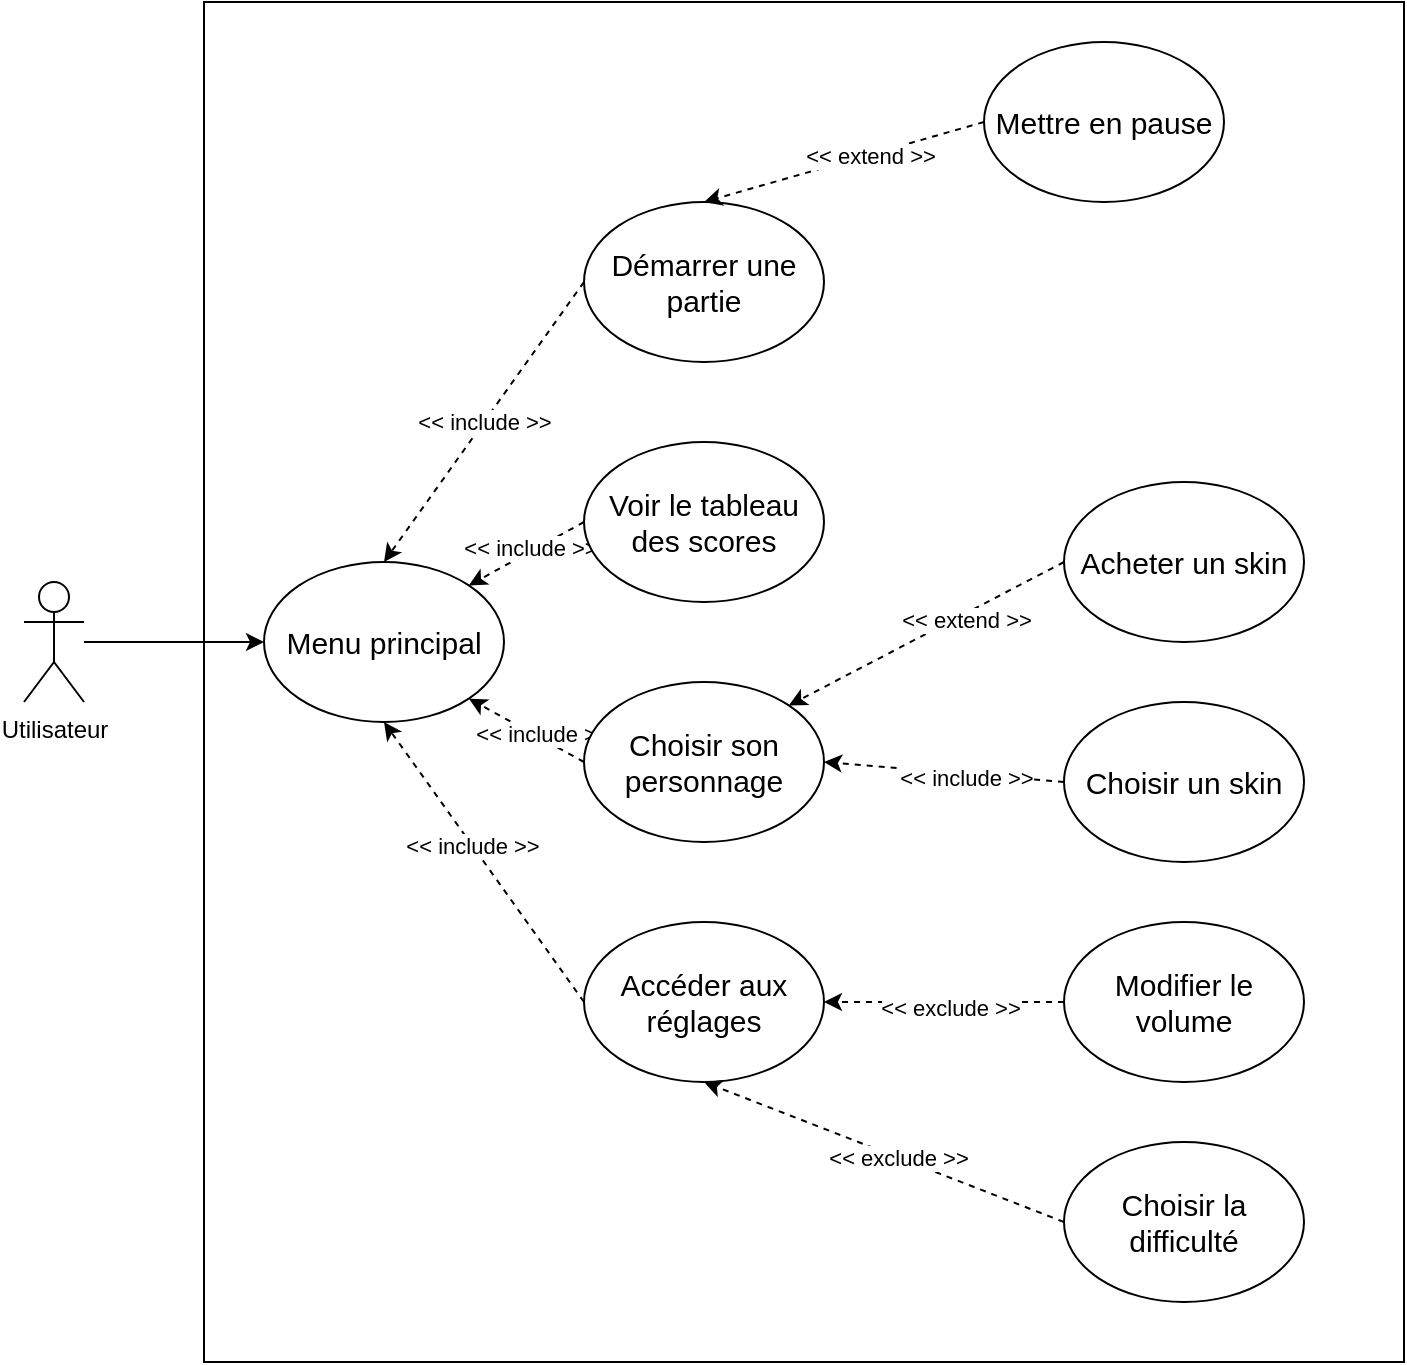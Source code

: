 <mxfile version="22.1.2" type="device">
  <diagram name="Crossy Road Activity Diagram" id="mzTvzYQNDdbLBxiP-pPE">
    <mxGraphModel dx="1886" dy="606" grid="1" gridSize="10" guides="1" tooltips="1" connect="1" arrows="1" fold="1" page="1" pageScale="1" pageWidth="850" pageHeight="1100" math="0" shadow="0">
      <root>
        <mxCell id="0" />
        <mxCell id="1" parent="0" />
        <mxCell id="VAIVp-r6BgcPC4kNFU6i-26" value="" style="rounded=0;whiteSpace=wrap;html=1;fillColor=none;" parent="1" vertex="1">
          <mxGeometry x="-670" y="120" width="600" height="680" as="geometry" />
        </mxCell>
        <mxCell id="SOC8IXd18K2EN3CSP1b0-9" style="edgeStyle=orthogonalEdgeStyle;rounded=0;orthogonalLoop=1;jettySize=auto;html=1;exitX=0;exitY=0.5;exitDx=0;exitDy=0;entryX=0;entryY=0.5;entryDx=0;entryDy=0;" parent="1" edge="1">
          <mxGeometry relative="1" as="geometry">
            <mxPoint x="-490.0" y="225" as="targetPoint" />
            <Array as="points">
              <mxPoint x="-560" y="330" />
              <mxPoint x="-560" y="225" />
            </Array>
          </mxGeometry>
        </mxCell>
        <mxCell id="VAIVp-r6BgcPC4kNFU6i-24" value="" style="edgeStyle=orthogonalEdgeStyle;rounded=0;orthogonalLoop=1;jettySize=auto;html=1;" parent="1" source="fGM9hHxwiCl-OO4MZ3ix-4" target="VAIVp-r6BgcPC4kNFU6i-3" edge="1">
          <mxGeometry relative="1" as="geometry" />
        </mxCell>
        <mxCell id="fGM9hHxwiCl-OO4MZ3ix-4" value="Utilisateur" style="shape=umlActor;verticalLabelPosition=bottom;verticalAlign=top;html=1;outlineConnect=0;" parent="1" vertex="1">
          <mxGeometry x="-760" y="410" width="30" height="60" as="geometry" />
        </mxCell>
        <mxCell id="VAIVp-r6BgcPC4kNFU6i-3" value="Menu principal" style="ellipse;whiteSpace=wrap;html=1;fontSize=15;" parent="1" vertex="1">
          <mxGeometry x="-640" y="400" width="120" height="80" as="geometry" />
        </mxCell>
        <mxCell id="VAIVp-r6BgcPC4kNFU6i-20" style="orthogonalLoop=1;jettySize=auto;html=1;exitX=0;exitY=0.5;exitDx=0;exitDy=0;entryX=0.5;entryY=0;entryDx=0;entryDy=0;dashed=1;" parent="1" source="VAIVp-r6BgcPC4kNFU6i-4" target="VAIVp-r6BgcPC4kNFU6i-3" edge="1">
          <mxGeometry relative="1" as="geometry" />
        </mxCell>
        <mxCell id="1rQK8Wfb0jdjWVFYw0f--6" value="&amp;lt;&amp;lt; include &amp;gt;&amp;gt;" style="edgeLabel;html=1;align=center;verticalAlign=middle;resizable=0;points=[];" parent="VAIVp-r6BgcPC4kNFU6i-20" vertex="1" connectable="0">
          <mxGeometry x="-0.002" relative="1" as="geometry">
            <mxPoint as="offset" />
          </mxGeometry>
        </mxCell>
        <mxCell id="VAIVp-r6BgcPC4kNFU6i-4" value="Démarrer une partie" style="ellipse;whiteSpace=wrap;html=1;fontSize=15;" parent="1" vertex="1">
          <mxGeometry x="-480" y="220" width="120" height="80" as="geometry" />
        </mxCell>
        <mxCell id="VAIVp-r6BgcPC4kNFU6i-23" style="orthogonalLoop=1;jettySize=auto;html=1;exitX=0;exitY=0.5;exitDx=0;exitDy=0;entryX=1;entryY=0;entryDx=0;entryDy=0;rounded=1;dashed=1;" parent="1" source="VAIVp-r6BgcPC4kNFU6i-5" target="VAIVp-r6BgcPC4kNFU6i-3" edge="1">
          <mxGeometry relative="1" as="geometry" />
        </mxCell>
        <mxCell id="1rQK8Wfb0jdjWVFYw0f--7" value="&amp;lt;&amp;lt; include &amp;gt;&amp;gt;" style="edgeLabel;html=1;align=center;verticalAlign=middle;resizable=0;points=[];" parent="VAIVp-r6BgcPC4kNFU6i-23" vertex="1" connectable="0">
          <mxGeometry x="-0.09" y="-2" relative="1" as="geometry">
            <mxPoint as="offset" />
          </mxGeometry>
        </mxCell>
        <mxCell id="VAIVp-r6BgcPC4kNFU6i-5" value="Voir le tableau des scores" style="ellipse;whiteSpace=wrap;html=1;fontSize=15;" parent="1" vertex="1">
          <mxGeometry x="-480" y="340" width="120" height="80" as="geometry" />
        </mxCell>
        <mxCell id="VAIVp-r6BgcPC4kNFU6i-22" style="orthogonalLoop=1;jettySize=auto;html=1;exitX=0;exitY=0.5;exitDx=0;exitDy=0;entryX=1;entryY=1;entryDx=0;entryDy=0;rounded=1;dashed=1;" parent="1" source="VAIVp-r6BgcPC4kNFU6i-6" target="VAIVp-r6BgcPC4kNFU6i-3" edge="1">
          <mxGeometry relative="1" as="geometry" />
        </mxCell>
        <mxCell id="1rQK8Wfb0jdjWVFYw0f--8" value="&amp;lt;&amp;lt; include &amp;gt;&amp;gt;" style="edgeLabel;html=1;align=center;verticalAlign=middle;resizable=0;points=[];" parent="VAIVp-r6BgcPC4kNFU6i-22" vertex="1" connectable="0">
          <mxGeometry x="-0.238" y="-2" relative="1" as="geometry">
            <mxPoint as="offset" />
          </mxGeometry>
        </mxCell>
        <mxCell id="VAIVp-r6BgcPC4kNFU6i-6" value="Choisir son personnage" style="ellipse;whiteSpace=wrap;html=1;fontSize=15;" parent="1" vertex="1">
          <mxGeometry x="-480" y="460" width="120" height="80" as="geometry" />
        </mxCell>
        <mxCell id="VAIVp-r6BgcPC4kNFU6i-21" style="orthogonalLoop=1;jettySize=auto;html=1;exitX=0;exitY=0.5;exitDx=0;exitDy=0;entryX=0.5;entryY=1;entryDx=0;entryDy=0;rounded=1;dashed=1;" parent="1" source="VAIVp-r6BgcPC4kNFU6i-7" target="VAIVp-r6BgcPC4kNFU6i-3" edge="1">
          <mxGeometry relative="1" as="geometry" />
        </mxCell>
        <mxCell id="1rQK8Wfb0jdjWVFYw0f--9" value="&amp;lt;&amp;lt; include &amp;gt;&amp;gt;" style="edgeLabel;html=1;align=center;verticalAlign=middle;resizable=0;points=[];" parent="VAIVp-r6BgcPC4kNFU6i-21" vertex="1" connectable="0">
          <mxGeometry x="0.121" relative="1" as="geometry">
            <mxPoint as="offset" />
          </mxGeometry>
        </mxCell>
        <mxCell id="VAIVp-r6BgcPC4kNFU6i-7" value="Accéder aux réglages" style="ellipse;whiteSpace=wrap;html=1;fontSize=15;" parent="1" vertex="1">
          <mxGeometry x="-480" y="580" width="120" height="80" as="geometry" />
        </mxCell>
        <mxCell id="VAIVp-r6BgcPC4kNFU6i-16" style="orthogonalLoop=1;jettySize=auto;html=1;exitX=0;exitY=0.5;exitDx=0;exitDy=0;entryX=1;entryY=0.5;entryDx=0;entryDy=0;rounded=1;dashed=1;" parent="1" source="VAIVp-r6BgcPC4kNFU6i-8" target="VAIVp-r6BgcPC4kNFU6i-7" edge="1">
          <mxGeometry relative="1" as="geometry" />
        </mxCell>
        <mxCell id="1rQK8Wfb0jdjWVFYw0f--2" value="&amp;lt;&amp;lt; exclude &amp;gt;&amp;gt;" style="edgeLabel;html=1;align=center;verticalAlign=middle;resizable=0;points=[];" parent="VAIVp-r6BgcPC4kNFU6i-16" vertex="1" connectable="0">
          <mxGeometry x="-0.045" y="3" relative="1" as="geometry">
            <mxPoint as="offset" />
          </mxGeometry>
        </mxCell>
        <mxCell id="VAIVp-r6BgcPC4kNFU6i-8" value="Modifier le volume" style="ellipse;whiteSpace=wrap;html=1;fontSize=15;" parent="1" vertex="1">
          <mxGeometry x="-240" y="580" width="120" height="80" as="geometry" />
        </mxCell>
        <mxCell id="VAIVp-r6BgcPC4kNFU6i-15" style="orthogonalLoop=1;jettySize=auto;html=1;exitX=0;exitY=0.5;exitDx=0;exitDy=0;entryX=0.5;entryY=1;entryDx=0;entryDy=0;rounded=1;dashed=1;" parent="1" source="VAIVp-r6BgcPC4kNFU6i-9" target="VAIVp-r6BgcPC4kNFU6i-7" edge="1">
          <mxGeometry relative="1" as="geometry" />
        </mxCell>
        <mxCell id="1rQK8Wfb0jdjWVFYw0f--1" value="&amp;lt;&amp;lt; exclude &amp;gt;&amp;gt;" style="edgeLabel;html=1;align=center;verticalAlign=middle;resizable=0;points=[];" parent="VAIVp-r6BgcPC4kNFU6i-15" vertex="1" connectable="0">
          <mxGeometry x="-0.071" relative="1" as="geometry">
            <mxPoint as="offset" />
          </mxGeometry>
        </mxCell>
        <mxCell id="VAIVp-r6BgcPC4kNFU6i-9" value="Choisir la difficulté" style="ellipse;whiteSpace=wrap;html=1;fontSize=15;" parent="1" vertex="1">
          <mxGeometry x="-240" y="690" width="120" height="80" as="geometry" />
        </mxCell>
        <mxCell id="VAIVp-r6BgcPC4kNFU6i-18" style="orthogonalLoop=1;jettySize=auto;html=1;exitX=0;exitY=0.5;exitDx=0;exitDy=0;entryX=1;entryY=0;entryDx=0;entryDy=0;rounded=1;dashed=1;" parent="1" source="VAIVp-r6BgcPC4kNFU6i-10" target="VAIVp-r6BgcPC4kNFU6i-6" edge="1">
          <mxGeometry relative="1" as="geometry" />
        </mxCell>
        <mxCell id="1rQK8Wfb0jdjWVFYw0f--4" value="&amp;lt;&amp;lt; extend &amp;gt;&amp;gt;" style="edgeLabel;html=1;align=center;verticalAlign=middle;resizable=0;points=[];" parent="VAIVp-r6BgcPC4kNFU6i-18" vertex="1" connectable="0">
          <mxGeometry x="-0.266" y="3" relative="1" as="geometry">
            <mxPoint as="offset" />
          </mxGeometry>
        </mxCell>
        <mxCell id="VAIVp-r6BgcPC4kNFU6i-10" value="Acheter un skin" style="ellipse;whiteSpace=wrap;html=1;fontSize=15;" parent="1" vertex="1">
          <mxGeometry x="-240" y="360" width="120" height="80" as="geometry" />
        </mxCell>
        <mxCell id="VAIVp-r6BgcPC4kNFU6i-17" style="orthogonalLoop=1;jettySize=auto;html=1;exitX=0;exitY=0.5;exitDx=0;exitDy=0;rounded=1;dashed=1;" parent="1" source="VAIVp-r6BgcPC4kNFU6i-11" edge="1">
          <mxGeometry relative="1" as="geometry">
            <mxPoint x="-360" y="500" as="targetPoint" />
          </mxGeometry>
        </mxCell>
        <mxCell id="1rQK8Wfb0jdjWVFYw0f--3" value="&amp;lt;&amp;lt; include &amp;gt;&amp;gt;" style="edgeLabel;html=1;align=center;verticalAlign=middle;resizable=0;points=[];" parent="VAIVp-r6BgcPC4kNFU6i-17" vertex="1" connectable="0">
          <mxGeometry x="-0.183" y="2" relative="1" as="geometry">
            <mxPoint as="offset" />
          </mxGeometry>
        </mxCell>
        <mxCell id="VAIVp-r6BgcPC4kNFU6i-11" value="Choisir un skin" style="ellipse;whiteSpace=wrap;html=1;fontSize=15;" parent="1" vertex="1">
          <mxGeometry x="-240" y="470" width="120" height="80" as="geometry" />
        </mxCell>
        <mxCell id="VAIVp-r6BgcPC4kNFU6i-19" style="orthogonalLoop=1;jettySize=auto;html=1;exitX=0;exitY=0.5;exitDx=0;exitDy=0;entryX=0.5;entryY=0;entryDx=0;entryDy=0;rounded=1;dashed=1;" parent="1" source="VAIVp-r6BgcPC4kNFU6i-14" target="VAIVp-r6BgcPC4kNFU6i-4" edge="1">
          <mxGeometry relative="1" as="geometry" />
        </mxCell>
        <mxCell id="1rQK8Wfb0jdjWVFYw0f--5" value="&amp;lt;&amp;lt; extend &amp;gt;&amp;gt;" style="edgeLabel;html=1;align=center;verticalAlign=middle;resizable=0;points=[];" parent="VAIVp-r6BgcPC4kNFU6i-19" vertex="1" connectable="0">
          <mxGeometry x="-0.182" relative="1" as="geometry">
            <mxPoint as="offset" />
          </mxGeometry>
        </mxCell>
        <mxCell id="VAIVp-r6BgcPC4kNFU6i-14" value="Mettre en pause" style="ellipse;whiteSpace=wrap;html=1;fontSize=15;" parent="1" vertex="1">
          <mxGeometry x="-280" y="140" width="120" height="80" as="geometry" />
        </mxCell>
      </root>
    </mxGraphModel>
  </diagram>
</mxfile>
